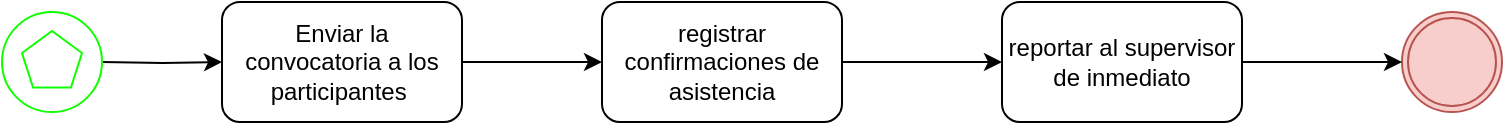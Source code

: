 <mxfile version="20.8.18" type="device"><diagram id="2HXYDX2PnbWDtICsqG4N" name="Página-1"><mxGraphModel dx="906" dy="393" grid="1" gridSize="10" guides="1" tooltips="1" connect="1" arrows="1" fold="1" page="1" pageScale="1" pageWidth="827" pageHeight="1169" math="0" shadow="0"><root><mxCell id="0"/><mxCell id="1" parent="0"/><mxCell id="TM87Uha-G73qukDdavPK-7" value="" style="edgeStyle=orthogonalEdgeStyle;rounded=0;orthogonalLoop=1;jettySize=auto;html=1;" parent="1" target="TM87Uha-G73qukDdavPK-5" edge="1"><mxGeometry relative="1" as="geometry"><mxPoint x="90" y="625" as="sourcePoint"/></mxGeometry></mxCell><mxCell id="TM87Uha-G73qukDdavPK-3" value="" style="points=[[0.145,0.145,0],[0.5,0,0],[0.855,0.145,0],[1,0.5,0],[0.855,0.855,0],[0.5,1,0],[0.145,0.855,0],[0,0.5,0]];shape=mxgraph.bpmn.event;html=1;verticalLabelPosition=bottom;labelBackgroundColor=#ffffff;verticalAlign=top;align=center;perimeter=ellipsePerimeter;outlineConnect=0;aspect=fixed;outline=throwing;symbol=general;fillColor=#f8cecc;strokeColor=#b85450;" parent="1" vertex="1"><mxGeometry x="740" y="600" width="50" height="50" as="geometry"/></mxCell><mxCell id="TM87Uha-G73qukDdavPK-10" value="" style="edgeStyle=orthogonalEdgeStyle;rounded=0;orthogonalLoop=1;jettySize=auto;html=1;" parent="1" source="TM87Uha-G73qukDdavPK-4" target="TM87Uha-G73qukDdavPK-3" edge="1"><mxGeometry relative="1" as="geometry"/></mxCell><mxCell id="TM87Uha-G73qukDdavPK-4" value="reportar al supervisor de inmediato" style="rounded=1;whiteSpace=wrap;html=1;" parent="1" vertex="1"><mxGeometry x="540" y="595" width="120" height="60" as="geometry"/></mxCell><mxCell id="TM87Uha-G73qukDdavPK-8" value="" style="edgeStyle=orthogonalEdgeStyle;rounded=0;orthogonalLoop=1;jettySize=auto;html=1;" parent="1" source="TM87Uha-G73qukDdavPK-5" target="TM87Uha-G73qukDdavPK-6" edge="1"><mxGeometry relative="1" as="geometry"/></mxCell><mxCell id="TM87Uha-G73qukDdavPK-5" value="Enviar la convocatoria a los participantes&amp;nbsp;" style="rounded=1;whiteSpace=wrap;html=1;" parent="1" vertex="1"><mxGeometry x="150" y="595" width="120" height="60" as="geometry"/></mxCell><mxCell id="TM87Uha-G73qukDdavPK-9" value="" style="edgeStyle=orthogonalEdgeStyle;rounded=0;orthogonalLoop=1;jettySize=auto;html=1;" parent="1" source="TM87Uha-G73qukDdavPK-6" target="TM87Uha-G73qukDdavPK-4" edge="1"><mxGeometry relative="1" as="geometry"/></mxCell><mxCell id="TM87Uha-G73qukDdavPK-6" value="registrar confirmaciones de asistencia" style="rounded=1;whiteSpace=wrap;html=1;" parent="1" vertex="1"><mxGeometry x="340" y="595" width="120" height="60" as="geometry"/></mxCell><mxCell id="pZrslaVayogJ1NRyx973-3" value="" style="points=[[0.145,0.145,0],[0.5,0,0],[0.855,0.145,0],[1,0.5,0],[0.855,0.855,0],[0.5,1,0],[0.145,0.855,0],[0,0.5,0]];shape=mxgraph.bpmn.event;html=1;verticalLabelPosition=bottom;labelBackgroundColor=#ffffff;verticalAlign=top;align=center;perimeter=ellipsePerimeter;outlineConnect=0;aspect=fixed;outline=standard;symbol=multiple;strokeColor=#11FF00;" vertex="1" parent="1"><mxGeometry x="40" y="600" width="50" height="50" as="geometry"/></mxCell></root></mxGraphModel></diagram></mxfile>